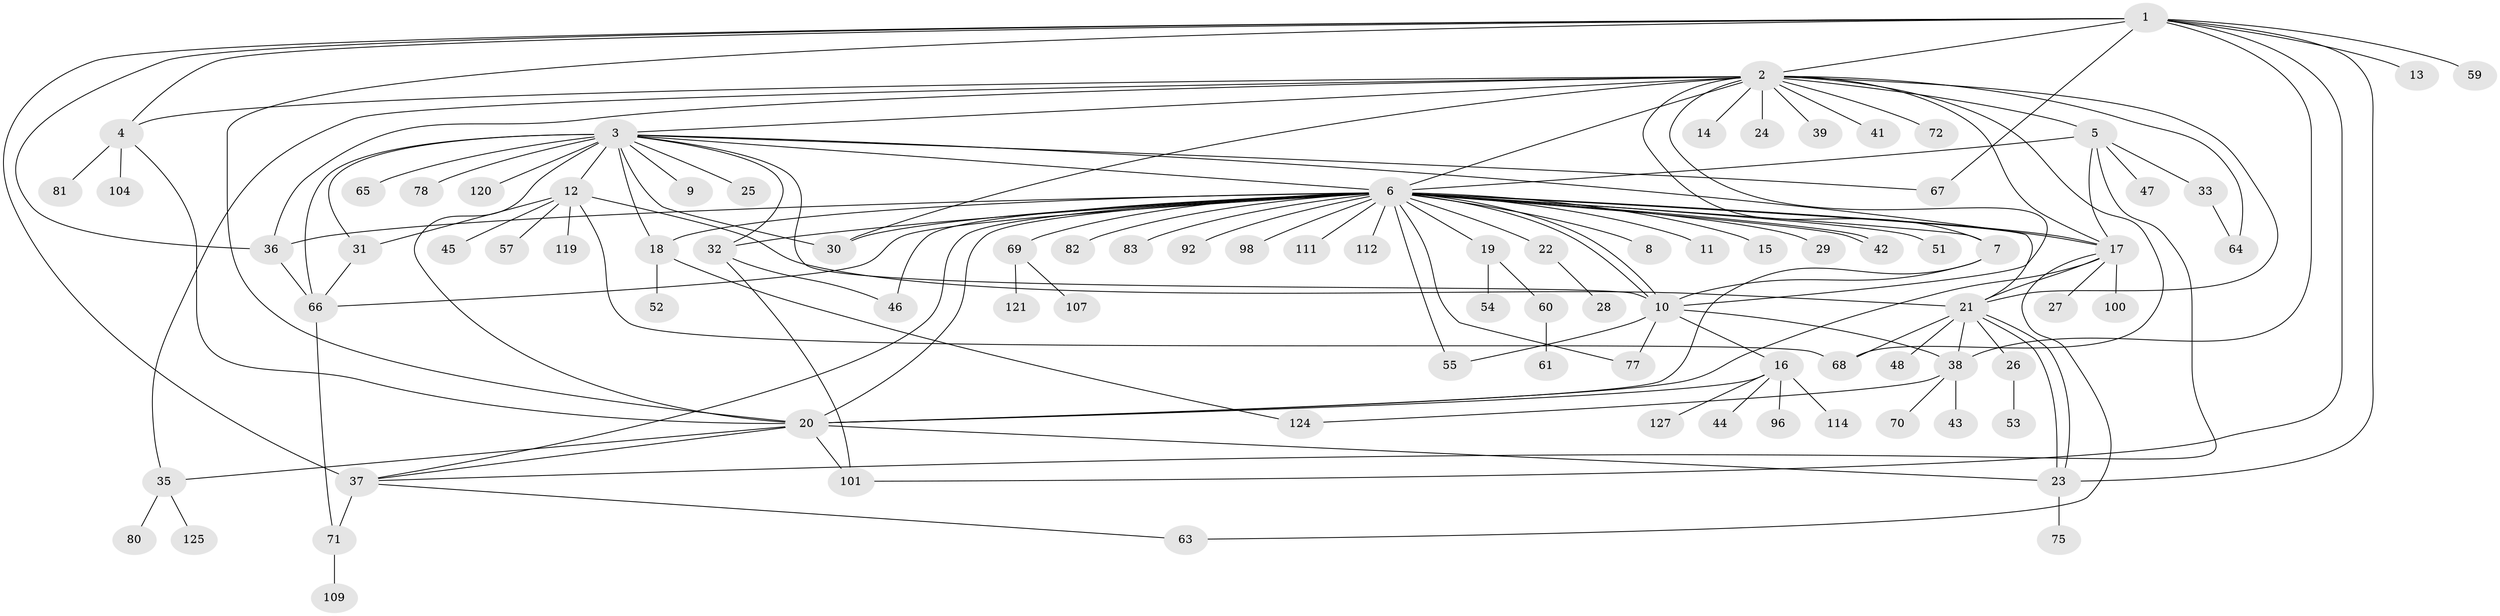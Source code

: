 // original degree distribution, {7: 0.03125, 20: 0.0078125, 19: 0.0078125, 5: 0.03125, 6: 0.015625, 37: 0.0078125, 4: 0.0625, 1: 0.5078125, 9: 0.015625, 8: 0.0078125, 12: 0.0078125, 3: 0.109375, 13: 0.0078125, 2: 0.1796875}
// Generated by graph-tools (version 1.1) at 2025/18/03/04/25 18:18:11]
// undirected, 89 vertices, 140 edges
graph export_dot {
graph [start="1"]
  node [color=gray90,style=filled];
  1 [super="+49+108"];
  2 [super="+50+115+91"];
  3;
  4;
  5;
  6;
  7;
  8;
  9;
  10;
  11;
  12;
  13;
  14;
  15;
  16 [super="+56+34"];
  17 [super="+106+76+99+105+116+40"];
  18;
  19;
  20 [super="+90+58"];
  21 [super="+95+118+88+79"];
  22;
  23;
  24;
  25;
  26;
  27;
  28;
  29;
  30;
  31;
  32;
  33;
  35;
  36;
  37 [super="+62+74"];
  38;
  39;
  41;
  42;
  43;
  44;
  45;
  46;
  47;
  48;
  51;
  52;
  53 [super="+85"];
  54;
  55;
  57;
  59;
  60;
  61;
  63;
  64 [super="+94"];
  65;
  66 [super="+128"];
  67 [super="+103"];
  68;
  69;
  70;
  71;
  72;
  75;
  77 [super="+110"];
  78;
  80;
  81;
  82;
  83;
  92;
  96;
  98;
  100;
  101 [super="+126"];
  104;
  107;
  109;
  111;
  112;
  114;
  119;
  120;
  121;
  124;
  125;
  127;
  1 -- 2;
  1 -- 13;
  1 -- 20;
  1 -- 38 [weight=2];
  1 -- 36;
  1 -- 101;
  1 -- 23;
  1 -- 59;
  1 -- 37;
  1 -- 67;
  1 -- 4;
  2 -- 3;
  2 -- 4;
  2 -- 5;
  2 -- 7;
  2 -- 10;
  2 -- 14;
  2 -- 24;
  2 -- 30;
  2 -- 35;
  2 -- 36;
  2 -- 39;
  2 -- 41;
  2 -- 64;
  2 -- 68;
  2 -- 72;
  2 -- 21;
  2 -- 17;
  2 -- 6;
  3 -- 6;
  3 -- 9;
  3 -- 10;
  3 -- 12;
  3 -- 17;
  3 -- 18;
  3 -- 20 [weight=3];
  3 -- 25;
  3 -- 30;
  3 -- 31;
  3 -- 32;
  3 -- 65;
  3 -- 66;
  3 -- 67;
  3 -- 78;
  3 -- 120;
  4 -- 20;
  4 -- 81;
  4 -- 104;
  5 -- 6;
  5 -- 33;
  5 -- 47;
  5 -- 37;
  5 -- 17;
  6 -- 7;
  6 -- 8;
  6 -- 10;
  6 -- 10;
  6 -- 11;
  6 -- 15;
  6 -- 18;
  6 -- 19;
  6 -- 21;
  6 -- 22;
  6 -- 29;
  6 -- 30;
  6 -- 32;
  6 -- 36;
  6 -- 37 [weight=2];
  6 -- 42;
  6 -- 42;
  6 -- 46;
  6 -- 51;
  6 -- 55;
  6 -- 69;
  6 -- 77;
  6 -- 82;
  6 -- 83;
  6 -- 92;
  6 -- 98;
  6 -- 111;
  6 -- 112;
  6 -- 66;
  6 -- 20 [weight=2];
  6 -- 17;
  7 -- 10;
  7 -- 20;
  10 -- 16;
  10 -- 38;
  10 -- 55;
  10 -- 77;
  12 -- 21;
  12 -- 31;
  12 -- 45;
  12 -- 57;
  12 -- 68;
  12 -- 119;
  16 -- 20;
  16 -- 44;
  16 -- 96;
  16 -- 114;
  16 -- 127;
  17 -- 21;
  17 -- 27;
  17 -- 63;
  17 -- 20 [weight=2];
  17 -- 100;
  18 -- 52;
  18 -- 124;
  19 -- 54;
  19 -- 60;
  20 -- 35;
  20 -- 101;
  20 -- 37;
  20 -- 23;
  21 -- 23;
  21 -- 23;
  21 -- 26;
  21 -- 48;
  21 -- 68;
  21 -- 38;
  22 -- 28;
  23 -- 75;
  26 -- 53;
  31 -- 66;
  32 -- 46;
  32 -- 101;
  33 -- 64;
  35 -- 80;
  35 -- 125;
  36 -- 66;
  37 -- 63;
  37 -- 71;
  38 -- 43;
  38 -- 70;
  38 -- 124;
  60 -- 61;
  66 -- 71;
  69 -- 107;
  69 -- 121;
  71 -- 109;
}
